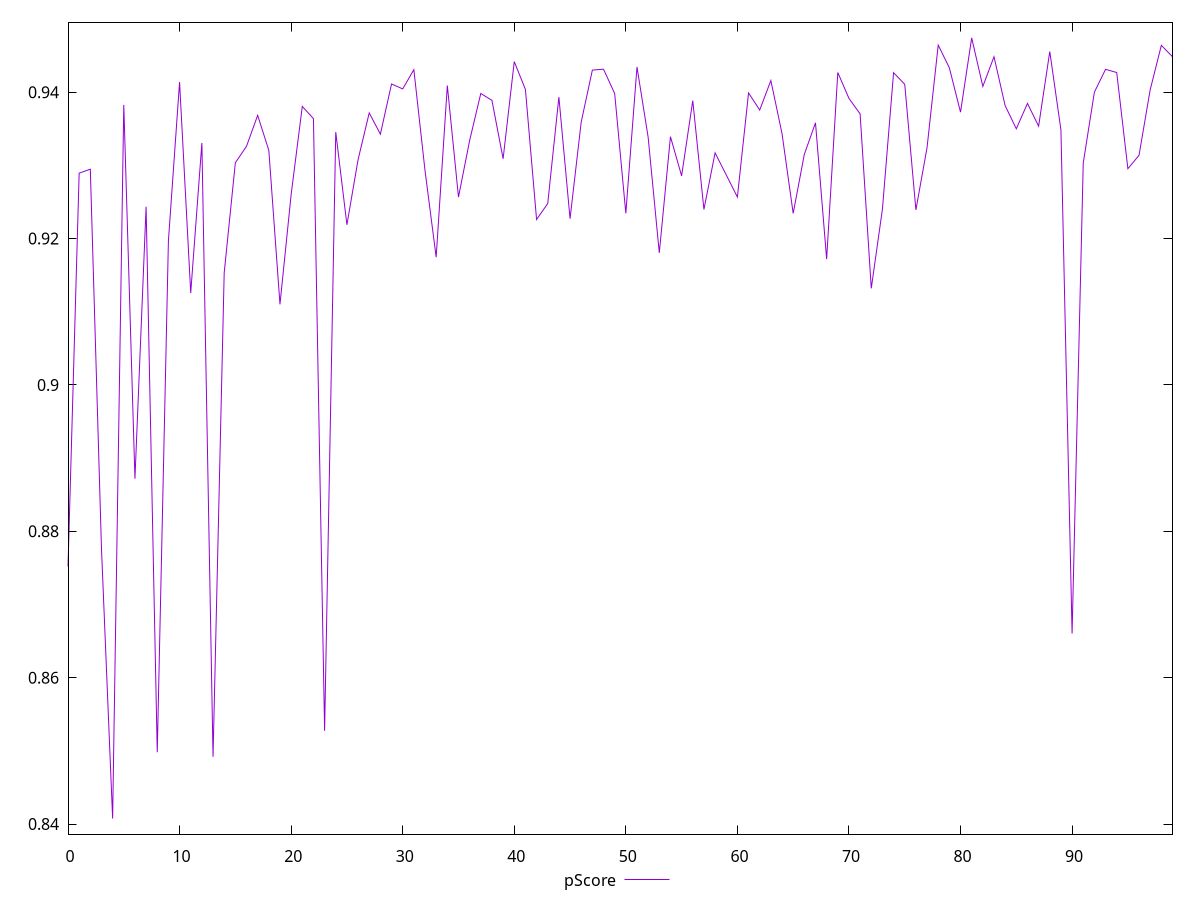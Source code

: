 reset

$pScore <<EOF
0 0.8752116155832684
1 0.9289471163393999
2 0.9294802097552959
3 0.8776949123182726
4 0.8407605979103826
5 0.9382741715962681
6 0.8871913302920669
7 0.9243660990975446
8 0.8498162036069775
9 0.9196778844531746
10 0.941385855623927
11 0.9125735967546272
12 0.9330699125630294
13 0.8491907811958163
14 0.9153174023181794
15 0.9303650702035584
16 0.9326168212351408
17 0.9368465449068413
18 0.9320622701162419
19 0.9110183058713588
20 0.9260045948848075
21 0.9380631723107817
22 0.9363929493968283
23 0.852749034606789
24 0.9345548222164864
25 0.921884269421677
26 0.9307876978128523
27 0.937178757008705
28 0.9342685636590473
29 0.9411312287347376
30 0.9404538249426189
31 0.9430789533955584
32 0.929302880243392
33 0.9174609780587449
34 0.9409170549692993
35 0.9256748445460692
36 0.9334082261743128
37 0.9398322307692853
38 0.9388836173917209
39 0.9309079230867254
40 0.9441841633182235
41 0.9403811713254628
42 0.922609515251067
43 0.9247910983242984
44 0.9393374020204057
45 0.9227236134441791
46 0.9359230656288638
47 0.9430248482496539
48 0.943147994124065
49 0.9398310544710518
50 0.923457102037087
51 0.9434553951951645
52 0.9338556810689438
53 0.9180532241645718
54 0.933927608755751
55 0.9285762937639104
56 0.9388469268651158
57 0.9239832126348946
58 0.9317140591433468
59 0.9287072879553027
60 0.9256767520897973
61 0.9399016165718124
62 0.9375723549902195
63 0.941600523652387
64 0.9343512678767742
65 0.9234474664458645
66 0.93151408363054
67 0.9358230246808675
68 0.9172019253651522
69 0.9426957502640223
70 0.939157344316623
71 0.9370387703957566
72 0.9132010610069292
73 0.9240248630489533
74 0.9426715137525447
75 0.9410845683000189
76 0.9239197607302547
77 0.9324417831616223
78 0.946441986960491
79 0.943333088788461
80 0.9372815775469664
81 0.9474238190711997
82 0.9407978732131977
83 0.9448500563279021
84 0.9381690036276418
85 0.9350072616296949
86 0.9384730302561657
87 0.9353630473728873
88 0.9455607886824695
89 0.9348563768251675
90 0.8660383326386291
91 0.9303371104598539
92 0.9400162114293533
93 0.9431301617914808
94 0.94269228815373
95 0.9295563373687898
96 0.9313831199781877
97 0.9403342797143949
98 0.9464071657427877
99 0.9448517610756396
EOF

set key outside below
set xrange [0:99]
set yrange [0.8386273334871662:0.949557083494416]
set trange [0.8386273334871662:0.949557083494416]
set terminal svg size 640, 500 enhanced background rgb 'white'
set output "report_00025_2021-02-22T21:38:55.199Z/bootup-time/samples/pages+cached/pScore/values.svg"

plot $pScore title "pScore" with line

reset
